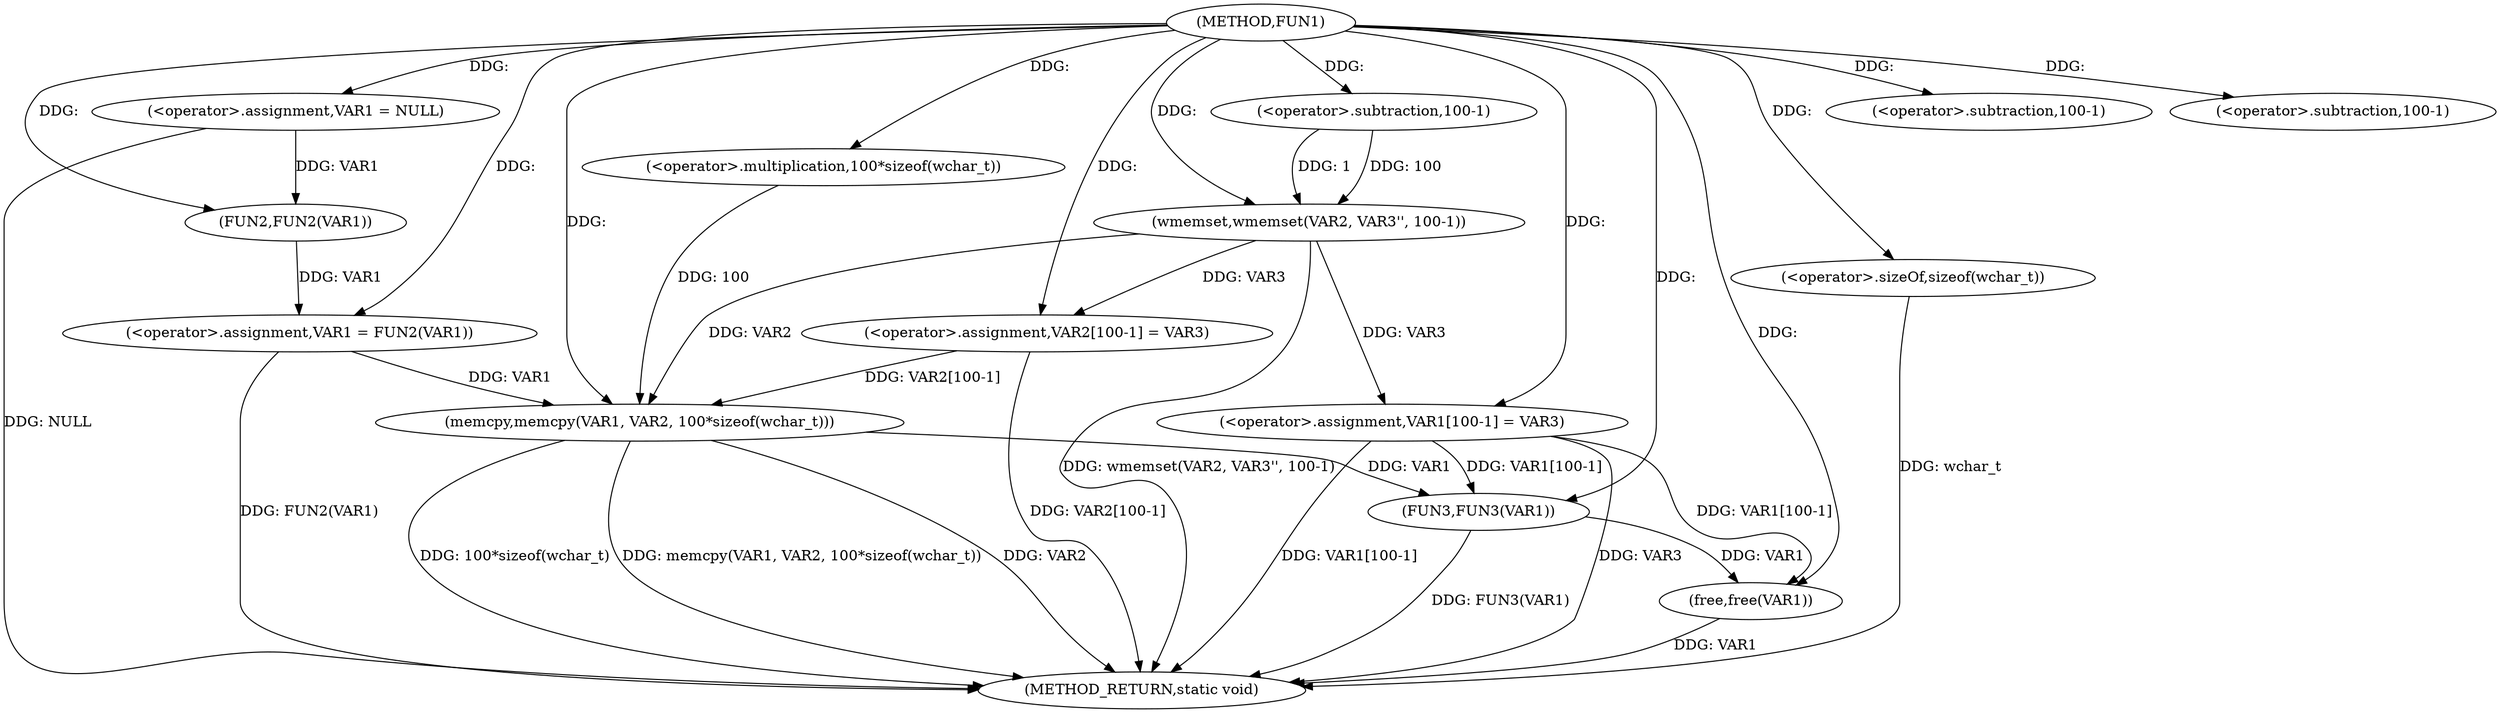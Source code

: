 digraph FUN1 {  
"1000100" [label = "(METHOD,FUN1)" ]
"1000143" [label = "(METHOD_RETURN,static void)" ]
"1000103" [label = "(<operator>.assignment,VAR1 = NULL)" ]
"1000106" [label = "(<operator>.assignment,VAR1 = FUN2(VAR1))" ]
"1000108" [label = "(FUN2,FUN2(VAR1))" ]
"1000112" [label = "(wmemset,wmemset(VAR2, VAR3'', 100-1))" ]
"1000115" [label = "(<operator>.subtraction,100-1)" ]
"1000118" [label = "(<operator>.assignment,VAR2[100-1] = VAR3)" ]
"1000121" [label = "(<operator>.subtraction,100-1)" ]
"1000125" [label = "(memcpy,memcpy(VAR1, VAR2, 100*sizeof(wchar_t)))" ]
"1000128" [label = "(<operator>.multiplication,100*sizeof(wchar_t))" ]
"1000130" [label = "(<operator>.sizeOf,sizeof(wchar_t))" ]
"1000132" [label = "(<operator>.assignment,VAR1[100-1] = VAR3)" ]
"1000135" [label = "(<operator>.subtraction,100-1)" ]
"1000139" [label = "(FUN3,FUN3(VAR1))" ]
"1000141" [label = "(free,free(VAR1))" ]
  "1000141" -> "1000143"  [ label = "DDG: VAR1"] 
  "1000125" -> "1000143"  [ label = "DDG: memcpy(VAR1, VAR2, 100*sizeof(wchar_t))"] 
  "1000106" -> "1000143"  [ label = "DDG: FUN2(VAR1)"] 
  "1000103" -> "1000143"  [ label = "DDG: NULL"] 
  "1000125" -> "1000143"  [ label = "DDG: VAR2"] 
  "1000118" -> "1000143"  [ label = "DDG: VAR2[100-1]"] 
  "1000130" -> "1000143"  [ label = "DDG: wchar_t"] 
  "1000139" -> "1000143"  [ label = "DDG: FUN3(VAR1)"] 
  "1000132" -> "1000143"  [ label = "DDG: VAR1[100-1]"] 
  "1000112" -> "1000143"  [ label = "DDG: wmemset(VAR2, VAR3'', 100-1)"] 
  "1000125" -> "1000143"  [ label = "DDG: 100*sizeof(wchar_t)"] 
  "1000132" -> "1000143"  [ label = "DDG: VAR3"] 
  "1000100" -> "1000103"  [ label = "DDG: "] 
  "1000108" -> "1000106"  [ label = "DDG: VAR1"] 
  "1000100" -> "1000106"  [ label = "DDG: "] 
  "1000103" -> "1000108"  [ label = "DDG: VAR1"] 
  "1000100" -> "1000108"  [ label = "DDG: "] 
  "1000100" -> "1000112"  [ label = "DDG: "] 
  "1000115" -> "1000112"  [ label = "DDG: 100"] 
  "1000115" -> "1000112"  [ label = "DDG: 1"] 
  "1000100" -> "1000115"  [ label = "DDG: "] 
  "1000112" -> "1000118"  [ label = "DDG: VAR3"] 
  "1000100" -> "1000118"  [ label = "DDG: "] 
  "1000100" -> "1000121"  [ label = "DDG: "] 
  "1000106" -> "1000125"  [ label = "DDG: VAR1"] 
  "1000100" -> "1000125"  [ label = "DDG: "] 
  "1000112" -> "1000125"  [ label = "DDG: VAR2"] 
  "1000118" -> "1000125"  [ label = "DDG: VAR2[100-1]"] 
  "1000128" -> "1000125"  [ label = "DDG: 100"] 
  "1000100" -> "1000128"  [ label = "DDG: "] 
  "1000100" -> "1000130"  [ label = "DDG: "] 
  "1000100" -> "1000132"  [ label = "DDG: "] 
  "1000112" -> "1000132"  [ label = "DDG: VAR3"] 
  "1000100" -> "1000135"  [ label = "DDG: "] 
  "1000125" -> "1000139"  [ label = "DDG: VAR1"] 
  "1000132" -> "1000139"  [ label = "DDG: VAR1[100-1]"] 
  "1000100" -> "1000139"  [ label = "DDG: "] 
  "1000139" -> "1000141"  [ label = "DDG: VAR1"] 
  "1000132" -> "1000141"  [ label = "DDG: VAR1[100-1]"] 
  "1000100" -> "1000141"  [ label = "DDG: "] 
}

